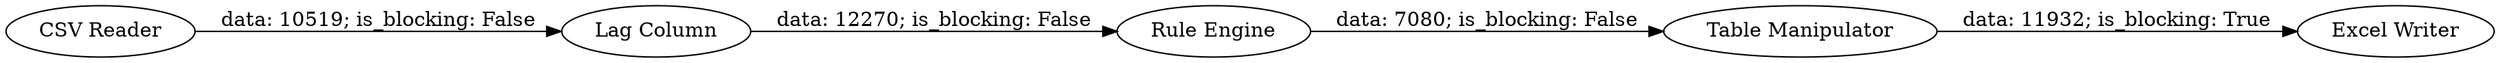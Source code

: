 digraph {
	"-5811682459439205507_7" [label="Table Manipulator"]
	"-5811682459439205507_1" [label="CSV Reader"]
	"-5811682459439205507_6" [label="Rule Engine"]
	"-5811682459439205507_8" [label="Excel Writer"]
	"-5811682459439205507_4" [label="Lag Column"]
	"-5811682459439205507_7" -> "-5811682459439205507_8" [label="data: 11932; is_blocking: True"]
	"-5811682459439205507_6" -> "-5811682459439205507_7" [label="data: 7080; is_blocking: False"]
	"-5811682459439205507_1" -> "-5811682459439205507_4" [label="data: 10519; is_blocking: False"]
	"-5811682459439205507_4" -> "-5811682459439205507_6" [label="data: 12270; is_blocking: False"]
	rankdir=LR
}
